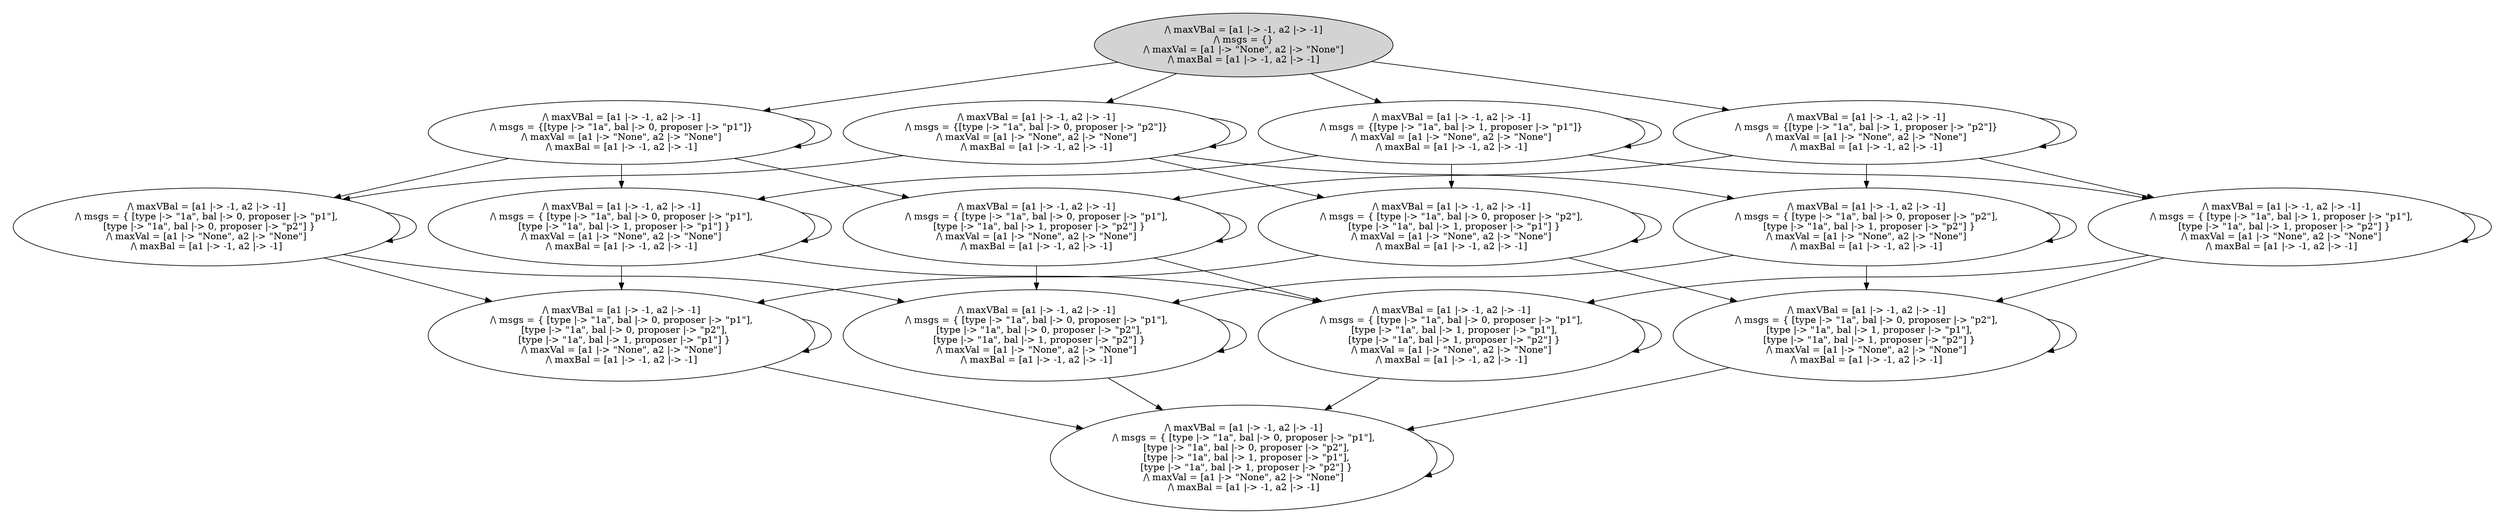 strict digraph DiskGraph {
nodesep=0.35;
subgraph cluster_graph {
color="white";
3680312980226696833 [label="/\\ maxVBal = [a1 |-> -1, a2 |-> -1]\n/\\ msgs = {}\n/\\ maxVal = [a1 |-> \"None\", a2 |-> \"None\"]\n/\\ maxBal = [a1 |-> -1, a2 |-> -1]",style = filled]
3680312980226696833 -> 1779932374594122947 [label="",color="black",fontcolor="black"];
1779932374594122947 [label="/\\ maxVBal = [a1 |-> -1, a2 |-> -1]\n/\\ msgs = {[type |-> \"1a\", bal |-> 0, proposer |-> \"p1\"]}\n/\\ maxVal = [a1 |-> \"None\", a2 |-> \"None\"]\n/\\ maxBal = [a1 |-> -1, a2 |-> -1]"];
3680312980226696833 -> 2796975288999401119 [label="",color="black",fontcolor="black"];
2796975288999401119 [label="/\\ maxVBal = [a1 |-> -1, a2 |-> -1]\n/\\ msgs = {[type |-> \"1a\", bal |-> 0, proposer |-> \"p2\"]}\n/\\ maxVal = [a1 |-> \"None\", a2 |-> \"None\"]\n/\\ maxBal = [a1 |-> -1, a2 |-> -1]"];
3680312980226696833 -> -1416466293964799307 [label="",color="black",fontcolor="black"];
-1416466293964799307 [label="/\\ maxVBal = [a1 |-> -1, a2 |-> -1]\n/\\ msgs = {[type |-> \"1a\", bal |-> 1, proposer |-> \"p1\"]}\n/\\ maxVal = [a1 |-> \"None\", a2 |-> \"None\"]\n/\\ maxBal = [a1 |-> -1, a2 |-> -1]"];
3680312980226696833 -> -3299733017297772311 [label="",color="black",fontcolor="black"];
-3299733017297772311 [label="/\\ maxVBal = [a1 |-> -1, a2 |-> -1]\n/\\ msgs = {[type |-> \"1a\", bal |-> 1, proposer |-> \"p2\"]}\n/\\ maxVal = [a1 |-> \"None\", a2 |-> \"None\"]\n/\\ maxBal = [a1 |-> -1, a2 |-> -1]"];
1779932374594122947 -> 1779932374594122947 [label="",color="black",fontcolor="black"];
1779932374594122947 -> 4914393178195836732 [label="",color="black",fontcolor="black"];
4914393178195836732 [label="/\\ maxVBal = [a1 |-> -1, a2 |-> -1]\n/\\ msgs = { [type |-> \"1a\", bal |-> 0, proposer |-> \"p1\"],\n  [type |-> \"1a\", bal |-> 0, proposer |-> \"p2\"] }\n/\\ maxVal = [a1 |-> \"None\", a2 |-> \"None\"]\n/\\ maxBal = [a1 |-> -1, a2 |-> -1]"];
1779932374594122947 -> -8163891621607773418 [label="",color="black",fontcolor="black"];
-8163891621607773418 [label="/\\ maxVBal = [a1 |-> -1, a2 |-> -1]\n/\\ msgs = { [type |-> \"1a\", bal |-> 0, proposer |-> \"p1\"],\n  [type |-> \"1a\", bal |-> 1, proposer |-> \"p1\"] }\n/\\ maxVal = [a1 |-> \"None\", a2 |-> \"None\"]\n/\\ maxBal = [a1 |-> -1, a2 |-> -1]"];
1779932374594122947 -> -5704007975220590262 [label="",color="black",fontcolor="black"];
-5704007975220590262 [label="/\\ maxVBal = [a1 |-> -1, a2 |-> -1]\n/\\ msgs = { [type |-> \"1a\", bal |-> 0, proposer |-> \"p1\"],\n  [type |-> \"1a\", bal |-> 1, proposer |-> \"p2\"] }\n/\\ maxVal = [a1 |-> \"None\", a2 |-> \"None\"]\n/\\ maxBal = [a1 |-> -1, a2 |-> -1]"];
2796975288999401119 -> 4914393178195836732 [label="",color="black",fontcolor="black"];
2796975288999401119 -> 2796975288999401119 [label="",color="black",fontcolor="black"];
2796975288999401119 -> 1103303942755535350 [label="",color="black",fontcolor="black"];
1103303942755535350 [label="/\\ maxVBal = [a1 |-> -1, a2 |-> -1]\n/\\ msgs = { [type |-> \"1a\", bal |-> 0, proposer |-> \"p2\"],\n  [type |-> \"1a\", bal |-> 1, proposer |-> \"p1\"] }\n/\\ maxVal = [a1 |-> \"None\", a2 |-> \"None\"]\n/\\ maxBal = [a1 |-> -1, a2 |-> -1]"];
2796975288999401119 -> 3543475509373954986 [label="",color="black",fontcolor="black"];
3543475509373954986 [label="/\\ maxVBal = [a1 |-> -1, a2 |-> -1]\n/\\ msgs = { [type |-> \"1a\", bal |-> 0, proposer |-> \"p2\"],\n  [type |-> \"1a\", bal |-> 1, proposer |-> \"p2\"] }\n/\\ maxVal = [a1 |-> \"None\", a2 |-> \"None\"]\n/\\ maxBal = [a1 |-> -1, a2 |-> -1]"];
-1416466293964799307 -> -8163891621607773418 [label="",color="black",fontcolor="black"];
-1416466293964799307 -> 1103303942755535350 [label="",color="black",fontcolor="black"];
-1416466293964799307 -> -1416466293964799307 [label="",color="black",fontcolor="black"];
-1416466293964799307 -> -7398487577380489600 [label="",color="black",fontcolor="black"];
-7398487577380489600 [label="/\\ maxVBal = [a1 |-> -1, a2 |-> -1]\n/\\ msgs = { [type |-> \"1a\", bal |-> 1, proposer |-> \"p1\"],\n  [type |-> \"1a\", bal |-> 1, proposer |-> \"p2\"] }\n/\\ maxVal = [a1 |-> \"None\", a2 |-> \"None\"]\n/\\ maxBal = [a1 |-> -1, a2 |-> -1]"];
-3299733017297772311 -> -5704007975220590262 [label="",color="black",fontcolor="black"];
-3299733017297772311 -> 3543475509373954986 [label="",color="black",fontcolor="black"];
-3299733017297772311 -> -7398487577380489600 [label="",color="black",fontcolor="black"];
-3299733017297772311 -> -3299733017297772311 [label="",color="black",fontcolor="black"];
4914393178195836732 -> 4914393178195836732 [label="",color="black",fontcolor="black"];
4914393178195836732 -> 4914393178195836732 [label="",color="black",fontcolor="black"];
4914393178195836732 -> 2674849889784470642 [label="",color="black",fontcolor="black"];
2674849889784470642 [label="/\\ maxVBal = [a1 |-> -1, a2 |-> -1]\n/\\ msgs = { [type |-> \"1a\", bal |-> 0, proposer |-> \"p1\"],\n  [type |-> \"1a\", bal |-> 0, proposer |-> \"p2\"],\n  [type |-> \"1a\", bal |-> 1, proposer |-> \"p1\"] }\n/\\ maxVal = [a1 |-> \"None\", a2 |-> \"None\"]\n/\\ maxBal = [a1 |-> -1, a2 |-> -1]"];
4914393178195836732 -> 1980938324900331054 [label="",color="black",fontcolor="black"];
1980938324900331054 [label="/\\ maxVBal = [a1 |-> -1, a2 |-> -1]\n/\\ msgs = { [type |-> \"1a\", bal |-> 0, proposer |-> \"p1\"],\n  [type |-> \"1a\", bal |-> 0, proposer |-> \"p2\"],\n  [type |-> \"1a\", bal |-> 1, proposer |-> \"p2\"] }\n/\\ maxVal = [a1 |-> \"None\", a2 |-> \"None\"]\n/\\ maxBal = [a1 |-> -1, a2 |-> -1]"];
-8163891621607773418 -> -8163891621607773418 [label="",color="black",fontcolor="black"];
-8163891621607773418 -> 2674849889784470642 [label="",color="black",fontcolor="black"];
-8163891621607773418 -> -8163891621607773418 [label="",color="black",fontcolor="black"];
-8163891621607773418 -> -5547860358095723772 [label="",color="black",fontcolor="black"];
-5547860358095723772 [label="/\\ maxVBal = [a1 |-> -1, a2 |-> -1]\n/\\ msgs = { [type |-> \"1a\", bal |-> 0, proposer |-> \"p1\"],\n  [type |-> \"1a\", bal |-> 1, proposer |-> \"p1\"],\n  [type |-> \"1a\", bal |-> 1, proposer |-> \"p2\"] }\n/\\ maxVal = [a1 |-> \"None\", a2 |-> \"None\"]\n/\\ maxBal = [a1 |-> -1, a2 |-> -1]"];
-5704007975220590262 -> -5704007975220590262 [label="",color="black",fontcolor="black"];
-5704007975220590262 -> 1980938324900331054 [label="",color="black",fontcolor="black"];
-5704007975220590262 -> -5547860358095723772 [label="",color="black",fontcolor="black"];
-5704007975220590262 -> -5704007975220590262 [label="",color="black",fontcolor="black"];
1103303942755535350 -> 2674849889784470642 [label="",color="black",fontcolor="black"];
1103303942755535350 -> 1103303942755535350 [label="",color="black",fontcolor="black"];
1103303942755535350 -> 1103303942755535350 [label="",color="black",fontcolor="black"];
1103303942755535350 -> -1728158886163484073 [label="",color="black",fontcolor="black"];
-1728158886163484073 [label="/\\ maxVBal = [a1 |-> -1, a2 |-> -1]\n/\\ msgs = { [type |-> \"1a\", bal |-> 0, proposer |-> \"p2\"],\n  [type |-> \"1a\", bal |-> 1, proposer |-> \"p1\"],\n  [type |-> \"1a\", bal |-> 1, proposer |-> \"p2\"] }\n/\\ maxVal = [a1 |-> \"None\", a2 |-> \"None\"]\n/\\ maxBal = [a1 |-> -1, a2 |-> -1]"];
3543475509373954986 -> 1980938324900331054 [label="",color="black",fontcolor="black"];
3543475509373954986 -> 3543475509373954986 [label="",color="black",fontcolor="black"];
3543475509373954986 -> -1728158886163484073 [label="",color="black",fontcolor="black"];
3543475509373954986 -> 3543475509373954986 [label="",color="black",fontcolor="black"];
-7398487577380489600 -> -5547860358095723772 [label="",color="black",fontcolor="black"];
-7398487577380489600 -> -1728158886163484073 [label="",color="black",fontcolor="black"];
-7398487577380489600 -> -7398487577380489600 [label="",color="black",fontcolor="black"];
-7398487577380489600 -> -7398487577380489600 [label="",color="black",fontcolor="black"];
2674849889784470642 -> 2674849889784470642 [label="",color="black",fontcolor="black"];
2674849889784470642 -> 2674849889784470642 [label="",color="black",fontcolor="black"];
2674849889784470642 -> 2674849889784470642 [label="",color="black",fontcolor="black"];
2674849889784470642 -> 6943845037918692393 [label="",color="black",fontcolor="black"];
6943845037918692393 [label="/\\ maxVBal = [a1 |-> -1, a2 |-> -1]\n/\\ msgs = { [type |-> \"1a\", bal |-> 0, proposer |-> \"p1\"],\n  [type |-> \"1a\", bal |-> 0, proposer |-> \"p2\"],\n  [type |-> \"1a\", bal |-> 1, proposer |-> \"p1\"],\n  [type |-> \"1a\", bal |-> 1, proposer |-> \"p2\"] }\n/\\ maxVal = [a1 |-> \"None\", a2 |-> \"None\"]\n/\\ maxBal = [a1 |-> -1, a2 |-> -1]"];
1980938324900331054 -> 1980938324900331054 [label="",color="black",fontcolor="black"];
1980938324900331054 -> 1980938324900331054 [label="",color="black",fontcolor="black"];
1980938324900331054 -> 6943845037918692393 [label="",color="black",fontcolor="black"];
1980938324900331054 -> 1980938324900331054 [label="",color="black",fontcolor="black"];
-5547860358095723772 -> -5547860358095723772 [label="",color="black",fontcolor="black"];
-5547860358095723772 -> 6943845037918692393 [label="",color="black",fontcolor="black"];
-5547860358095723772 -> -5547860358095723772 [label="",color="black",fontcolor="black"];
-5547860358095723772 -> -5547860358095723772 [label="",color="black",fontcolor="black"];
-1728158886163484073 -> 6943845037918692393 [label="",color="black",fontcolor="black"];
-1728158886163484073 -> -1728158886163484073 [label="",color="black",fontcolor="black"];
-1728158886163484073 -> -1728158886163484073 [label="",color="black",fontcolor="black"];
-1728158886163484073 -> -1728158886163484073 [label="",color="black",fontcolor="black"];
6943845037918692393 -> 6943845037918692393 [label="",color="black",fontcolor="black"];
6943845037918692393 -> 6943845037918692393 [label="",color="black",fontcolor="black"];
6943845037918692393 -> 6943845037918692393 [label="",color="black",fontcolor="black"];
6943845037918692393 -> 6943845037918692393 [label="",color="black",fontcolor="black"];
{rank = same; 3680312980226696833;}
{rank = same; 2796975288999401119;-1416466293964799307;1779932374594122947;-3299733017297772311;}
{rank = same; -5704007975220590262;3543475509373954986;-7398487577380489600;1103303942755535350;4914393178195836732;-8163891621607773418;}
{rank = same; -5547860358095723772;2674849889784470642;1980938324900331054;-1728158886163484073;}
{rank = same; 6943845037918692393;}
}
}